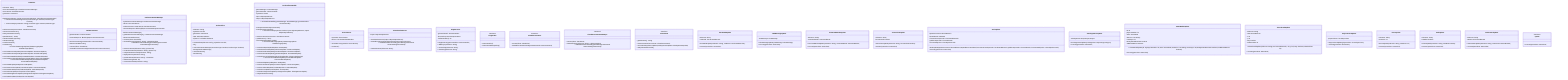 classDiagram
%% -----------------------------
%% NETWORK
%% -----------------------------

%% -----------------------------
%% rmi
%% -----------------------------
    class RmiClient{
        - nickname: String
        - serverGamesManager: VirtualServerGamesManager
        - serverGame: VirtualServerGame
        - gameView: GameView
        + RmiClient(nickname: String,serverGamesManager: VirtualServerGamesManager)
        + connectToGamesManagerServer(connectionType: boolean,interdaceType: boolean)
        + reconnectPlayer(nickname: String,connectionType: boolean,interdaceType: boolean)
        + setServerGame(serverGame: VirtualServerGame)
        - connectToGameServer()
        + notifyJoinNotSuccessful()
        + getNickname() String
        + startGamesManagerPing()
        + startGamePing()
        + runCliJoinGame()
        + runCliGame()
        + receiveChatMessageUpdate(chatMessageUpdate: ChatMessageUpdate)
        + receiveStarterCardUpdate(starterCardUpdate: StarterCardUpdate)
        + receivePlacedCardUpdate(placedCardUpdate: PlacedCardUpdate)
        + receiveGameModelUpdate(gameModelUpdate: GameModelUpdate)
        + receivePlayerJoinedUpdate(playerJoinedUpdate: PlayerJoinedUpdate)
        + receiveCommandResultUpdate(commandResultUpdate: CommandResultUpdate)
        + receiveStallUpdate(stallUpdate: StallUpdate)
        + receiveConnectionUpdate(connectionUpdate: ConnectionUpdate)
        + receiveCardHandUpdate(cardHandUpdate: CardHandUpdate)
        + receiveScoreUpdate(scoreUpdate: ScoreUpdate)
        + receiveExistingGamesUpdate(existingGamesUpdate: ExistingGamesUpdate)
        + receiveDeckUpdate(deckUpdate: DeckUpdate)
    }
    class RmiServerGame{
        - gameController: GameController
        - commandsQueue: BlockingDeque~GameCommand~
        + RmiServerGame(gameController: GameController)
        - startCommandExecutor()
        + connect(client: VirtualView)
        + setAndExecuteCommand(gameCommand: GameCommand)
    }
    class RmiServerGamesManager{
        - myRmiServerGamesManager: RmiServerGamesManager
        - clients: List~VirtualView~
        - rmiServerGames: Map~Integer, RmiServerGame~
        - commandsQueue: BlockingDeque~GamesManagerCommand~
        - RmiServerGamesManager()
        + getRmiServerGamesManager() RmiServerGamesManager
        - startCommandExecutor()
        + connect(client: VirtualView)
        + checkNickname(nickname: String) NicknameCheck
        + setAndExecuteCommand(gamesManagerCommand: GamesManagerCommand)
        + setServerGame(nickname: String, gameId: int)
        + createServerGame(nickname: String, gameId: int)
        + notifyJoinNotSuccessful(nickname: String)
        + displayGames(nickname: String)
        + getVirtualView(nickname: String) VirtualView
        + deleteGame(gameId: int)
        + removeVirtualView(nickname: String)
    }
%% -----------------------------
%% socket
%% -----------------------------
    class SocketClient{
        - nickname: String
        - mySocket: Socket
        - gameView: GameView
        - input: ObjectInputStream
        - myServer: VirtualSocketServer
        + SocketClient(nickname: String, mySocket: Socket)
        - run()
        + connectToGamesManager(connectionType: boolean, interfaceType: boolean)
        - manageReceivedMessage()
        + runCliJoinGame()
        - runCliGame()
    }
    class SocketClientHandler{
        - gamesManager: GamesManager
        - gameController: GameController
        - mySocket: Socket
        - input: ObjectInputStream
        - output: ObjectOutputStream
        + SocketClientHandler(gamesManager: GamesManager, gameController: GameController)
        - manageGamesManagerCommand()
        - manageGameCommand()
        + closeConnection(mySocket: Socket, input: ObjectInputStream, output: ObjectOutputStream)
        + setServerGame(serverGame: VirtualServerGame)
        + getNickname() String
        - receiveUpdate(update: Update)
        + receiveChatMessageUpdate(chatMessageUpdate: ChatMessageUpdate)
        + receiveDeckUpdate(deckUpdate: DeckUpdate)
        + receiveStarterCardUpdate(starterCardUpdate: StarterCardUpdate)
        + receivePlacedCardUpdate(placedCardUpdate: PlacedCardUpdate)
        + receiveGameModelUpdate(gameModelUpdate: GameModelUpdate)
        + receivePlayerJoinedUpdate(playerJoinedUpdate: PlayerJoinedUpdate)
        + receiveCommandResultUpdate(commandResultUpdate: CommandResultUpdate)
        + receiveStallUpdate(stallUpdate: StallUpdate)
        + receiveConnectionUpdate(connectionUpdate: ConnectionUpdate)
        + receiveCardHandUpdate(cardHandUpdate: CardHandUpdate)
        + receiveScoreUpdate(scoreUpdate: ScoreUpdate)
        + receiveExistingGamesUpdate(existingGamesUpdate: ExistingGamesUpdate)
        + notifyJoinNotSuccessful()
    }
    class SocketServer{
        - mySocket: ServerSocket
        - clients: List~SocketClientHandler~
        + SocketServer(mySocket: ServerSocket)
        + runServer()
    }
    class VirtualSocketServer{
        - output: ObjectOutputStream
        + VirtualSocketServer(output: ObjectOutputStream)
        + setAndExecuteCommand(gameCommand: GameCommand)
        + setAndExecuteCommand(gamesManagerCommand: GamesManagerCommand)
        + checkNickname(nickname: String)
    }

    class PingReceiver{
        - gameController: GameController
        - playersPing: Map~String,Boolean~
        - maxMissedPings: int
        + PingReceiver(gameController: GameController)
        + addPlayer(nickname: String)
        + receivePing(nickname: String)
        + checkPing(nickname: String)
    }
    class PingSender{
        <<interface>>
        ~ startGamePing()
        ~ startGamesManagerPing()
    }
    class VirtualServerGame{
        <<interface>>
        ~ connect(client: VirtualView)
        ~ setAndExecuteCommand(gameCommand: GameCommand)
    }
    class VirtualServerGamesManager{
        <<interface>>
        ~ connect(client: VirtualView)
        ~ checkNickname(nickname: String) NicknameCheck
        ~ setAndExecuteCommand(gamesManagerCommand: GamesManagerCommand)
    }
    class VirtualView{
        <<interface>>
        ~ getNickname() String
        ~ setServerGame(serverGame: VirtualServerGame)
        ~ receiveExistingGamesUpdate(existingGamesUpdate: ExistingGamesUpdate)
        ~ notifyJoinNotSuccessful()
    }



%% -----------------------------
%% UPDATES
%% -----------------------------

    class CardHandUpdate{
        - nickname: String
        - cardHand: List~DrawableCard~
        + CardHandUpdate(nickname: String, cardHand: List~DrawableCard~)
        + execute(gameView: GameView)
    }
    class ChatMessageUpdate{
        - chatMessage: ChatMessage
        + ChatMessageUpdate(chatMessage: ChatMessage)
        + execute(gameView: GameView)
    }
    class CommandResultUpdate{
        - nickname: String
        - commandResult: CommandResult
        + CommandResultUpdate(nickname: String, commandResult: CommandResult)
        + execute(gameView: GameView)
    }
    class ConnectionUpdate{
        - nickname: String
        - isConnected: boolean
        + ConnectionUpdate(nickname: String, isConnected: boolean)
        + execute(gameView: GameView)
    }
    class DeckUpdate{
        - topResourceCard: DrawableCard
        - topGoldCard: GoldCard
        - resourceFaceUpCards: List~DrawableCard~
        - goldFaceUpCards: List~GoldCard~
        - commonObjective: List~ObjectiveCard~
        + DeckUpdate(topResourceCard: DrawableCard,topGoldCard: GoldCard,\nresourceFaceUpCards: List~DrawableCard~,goldFaceUpCards: List~GoldCard~,\ncommonObjective: List~ObjectiveCard~)
        + execute(gameView: GameView)
    }
    class ExistingGamesUpdate{
        - existingGame: Map~Integer,Integer~
        + ExistingGamesUpdate(existingGame: Map~Integer,Integer~)
        + execute(gameView: GameView)
    }
    class GameModelUpdate{
        - id: int
        - playersNumber: int
        - state: GameState
        - winners: List~String~
        - currPlayer: int
        - twentyPointsReached: boolean
        - additionalRound: boolean
        + GameModelUpdate(id: int,playersNumber: int,state: GameState,\nwinners: List~String~,currPlayer: int,twentyPointsReached: boolean,\nadditionalRound: boolean)
        + execute(gameView: GameView)
    }
    class PlacedCardUpdate{
        - nickname: String
        - card: PlaceableCard
        - x: int
        - y: int
        - way: boolean
        - orderPosition: int
        + PlacedCardUpdate(nickname: String,card: PlaceableCard,x: int,y: int,\nway: boolean,orderPosition: int)
        + execute(gameView: GameView)
    }
    class PlayerJoinedUpdate{
        - playersViews: List~PlayerView~
        + PlayerJoinedUpdate(playersViews: List~PlayerView~)
        + execute(gameView: GameView)
    }
    class ScoreUpdate{
        - nickname: String
        - newScore: int
        + ScoreUpdate(nickname: String, newScore: int)
        + execute(gameView: GameView)
    }
    class StallUpdate{
        - nickname: String
        - isStalled: boolean
        + ScoreUpdate(nickname: String, isStalled: boolean)
        + execute(gameView: GameView)
    }
    class StarterCardUpdate{
        - nickname: String
        - starterCard: PlaceableCard
        + StarterCardUpdate(nickname: String, starterCard: PlaceableCard)
        + execute(gameView: GameView)
    }
    class Update{
        <<interface>>
        + execute(gameView: GameView)
    }